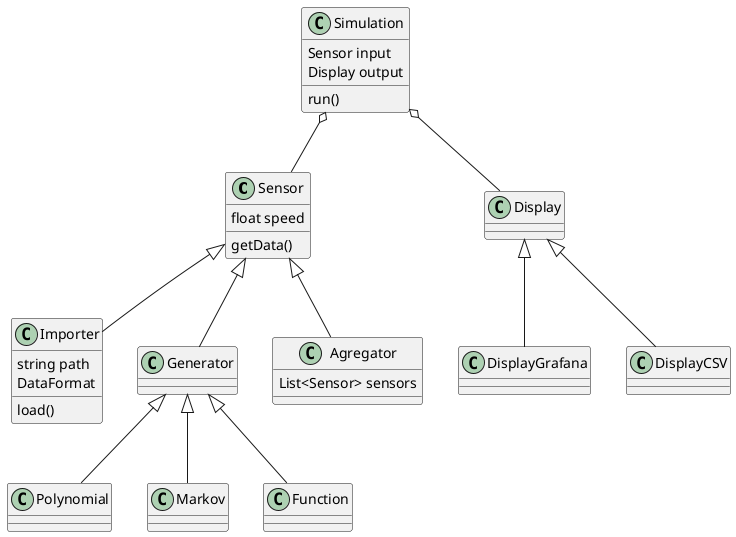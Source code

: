 @startuml
Sensor <|-- Importer
Sensor <|-- Generator
Sensor <|-- Agregator

Generator <|-- Polynomial
Generator <|-- Markov
Generator <|-- Function

Simulation o-- Sensor
Simulation o-- Display

Display <|-- DisplayGrafana
Display <|-- DisplayCSV

Simulation : run()
Simulation : Sensor input
Simulation : Display output

Sensor : float speed
Sensor : getData()

Importer : string path
Importer : DataFormat
Importer : load()

Agregator : List<Sensor> sensors
@enduml
